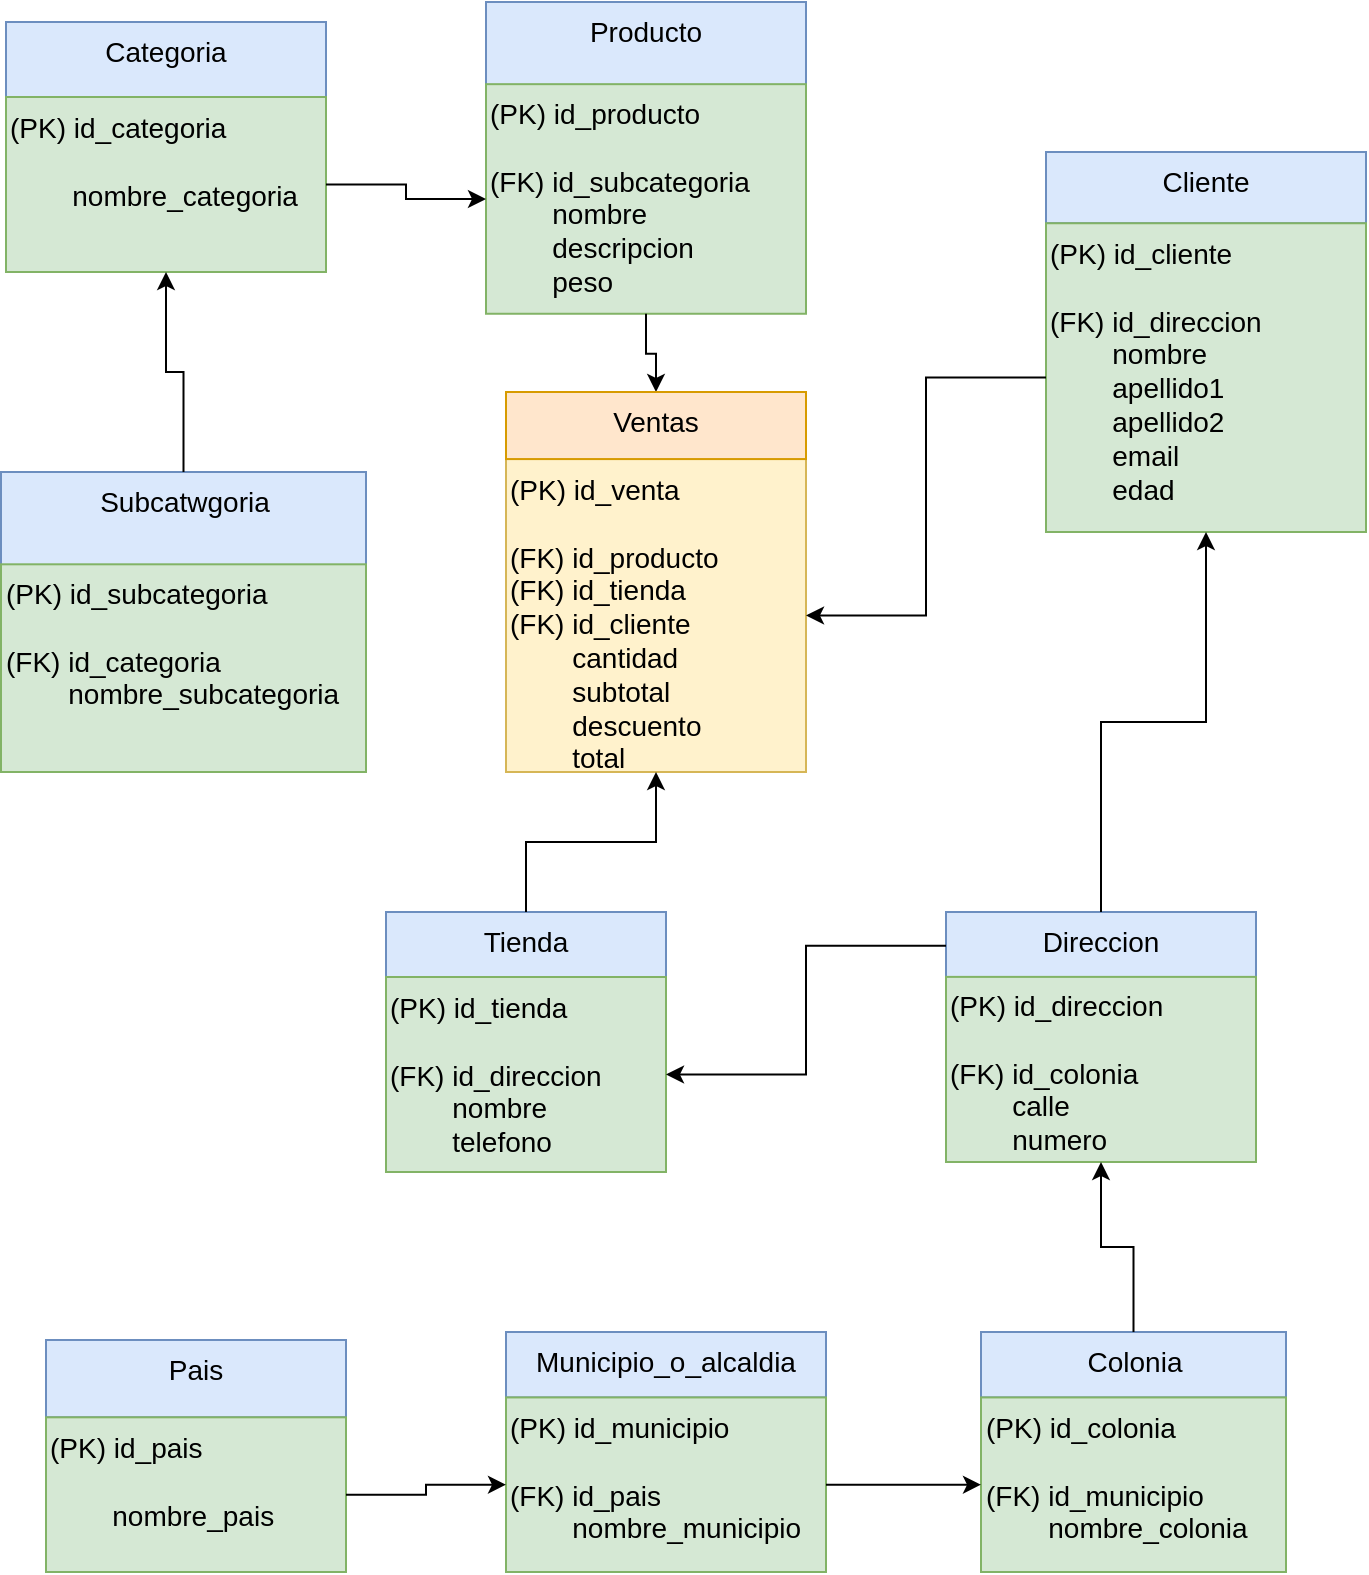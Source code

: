 <mxfile version="21.6.7" type="github">
  <diagram name="Página-1" id="fEbN7JVaxCm0Wh4aAcM7">
    <mxGraphModel dx="1702" dy="961" grid="1" gridSize="10" guides="1" tooltips="1" connect="1" arrows="1" fold="1" page="1" pageScale="1" pageWidth="827" pageHeight="1169" math="0" shadow="0">
      <root>
        <mxCell id="0" />
        <mxCell id="1" parent="0" />
        <mxCell id="IkVMxnJaaJ7MoMAmjsA5-3" value="" style="group;fontSize=14;" vertex="1" connectable="0" parent="1">
          <mxGeometry x="67.5" y="330" width="182.5" height="150" as="geometry" />
        </mxCell>
        <mxCell id="IkVMxnJaaJ7MoMAmjsA5-5" value="" style="group;fontSize=14;" vertex="1" connectable="0" parent="IkVMxnJaaJ7MoMAmjsA5-3">
          <mxGeometry width="182.5" height="150" as="geometry" />
        </mxCell>
        <mxCell id="IkVMxnJaaJ7MoMAmjsA5-1" value="Subcatwgoria" style="rounded=0;whiteSpace=wrap;html=1;fillColor=#dae8fc;strokeColor=#6c8ebf;verticalAlign=top;container=1;fontSize=14;" vertex="1" parent="IkVMxnJaaJ7MoMAmjsA5-5">
          <mxGeometry width="182.5" height="150" as="geometry" />
        </mxCell>
        <mxCell id="IkVMxnJaaJ7MoMAmjsA5-2" value="(PK) id_subcategoria&lt;br style=&quot;font-size: 14px;&quot;&gt;&lt;br style=&quot;font-size: 14px;&quot;&gt;&lt;span style=&quot;white-space: pre; font-size: 14px;&quot;&gt;(FK) id_categoria&lt;br style=&quot;font-size: 14px;&quot;&gt;&lt;/span&gt;&lt;span style=&quot;white-space: pre; font-size: 14px;&quot;&gt;&#x9;nombre_subcategoria&lt;/span&gt;" style="rounded=0;whiteSpace=wrap;html=1;fillColor=#d5e8d4;strokeColor=#82b366;align=left;verticalAlign=top;fontSize=14;" vertex="1" parent="IkVMxnJaaJ7MoMAmjsA5-5">
          <mxGeometry y="46.154" width="182.5" height="103.846" as="geometry" />
        </mxCell>
        <mxCell id="IkVMxnJaaJ7MoMAmjsA5-8" value="" style="group;fontSize=14;" vertex="1" connectable="0" parent="1">
          <mxGeometry x="70" y="105" width="160" height="125" as="geometry" />
        </mxCell>
        <mxCell id="IkVMxnJaaJ7MoMAmjsA5-6" value="Categoria" style="rounded=0;whiteSpace=wrap;html=1;fillColor=#dae8fc;strokeColor=#6c8ebf;verticalAlign=top;fontSize=14;" vertex="1" parent="IkVMxnJaaJ7MoMAmjsA5-8">
          <mxGeometry width="160.0" height="100.0" as="geometry" />
        </mxCell>
        <mxCell id="IkVMxnJaaJ7MoMAmjsA5-7" value="(PK) id_categoria&lt;br style=&quot;font-size: 14px;&quot;&gt;&lt;span style=&quot;white-space: pre; font-size: 14px;&quot;&gt;&#x9;&lt;br style=&quot;font-size: 14px;&quot;&gt;&lt;/span&gt;&lt;span style=&quot;white-space: pre; font-size: 14px;&quot;&gt;&#x9;nombre_categoria&lt;/span&gt;" style="rounded=0;whiteSpace=wrap;html=1;fillColor=#d5e8d4;strokeColor=#82b366;align=left;verticalAlign=top;fontSize=14;" vertex="1" parent="IkVMxnJaaJ7MoMAmjsA5-8">
          <mxGeometry y="37.5" width="160.0" height="87.5" as="geometry" />
        </mxCell>
        <mxCell id="IkVMxnJaaJ7MoMAmjsA5-10" value="" style="edgeStyle=orthogonalEdgeStyle;rounded=0;orthogonalLoop=1;jettySize=auto;html=1;fontSize=14;" edge="1" parent="1" source="IkVMxnJaaJ7MoMAmjsA5-1" target="IkVMxnJaaJ7MoMAmjsA5-7">
          <mxGeometry relative="1" as="geometry" />
        </mxCell>
        <mxCell id="IkVMxnJaaJ7MoMAmjsA5-13" value="" style="group;fontSize=14;" vertex="1" connectable="0" parent="1">
          <mxGeometry x="310" y="95" width="160" height="145" as="geometry" />
        </mxCell>
        <mxCell id="IkVMxnJaaJ7MoMAmjsA5-11" value="Producto" style="rounded=0;whiteSpace=wrap;html=1;fillColor=#dae8fc;strokeColor=#6c8ebf;align=center;verticalAlign=top;fontSize=14;" vertex="1" parent="IkVMxnJaaJ7MoMAmjsA5-13">
          <mxGeometry width="160" height="108.75" as="geometry" />
        </mxCell>
        <mxCell id="IkVMxnJaaJ7MoMAmjsA5-12" value="(PK) id_producto&lt;br style=&quot;font-size: 14px;&quot;&gt;&lt;br style=&quot;font-size: 14px;&quot;&gt;&lt;span style=&quot;white-space: pre; font-size: 14px;&quot;&gt;(FK) id_subcategoria&lt;br style=&quot;font-size: 14px;&quot;&gt;&lt;/span&gt;&lt;span style=&quot;white-space: pre; font-size: 14px;&quot;&gt;&#x9;nombre&lt;br style=&quot;font-size: 14px;&quot;&gt;&lt;/span&gt;&lt;span style=&quot;white-space: pre; font-size: 14px;&quot;&gt;&#x9;descripcion&lt;br style=&quot;font-size: 14px;&quot;&gt;&lt;/span&gt;&lt;span style=&quot;white-space: pre; font-size: 14px;&quot;&gt;&#x9;peso&lt;br style=&quot;font-size: 14px;&quot;&gt;&lt;br style=&quot;font-size: 14px;&quot;&gt;&lt;/span&gt;" style="rounded=0;whiteSpace=wrap;html=1;fillColor=#d5e8d4;strokeColor=#82b366;verticalAlign=top;align=left;fontSize=14;" vertex="1" parent="IkVMxnJaaJ7MoMAmjsA5-13">
          <mxGeometry y="41.083" width="160" height="114.792" as="geometry" />
        </mxCell>
        <mxCell id="IkVMxnJaaJ7MoMAmjsA5-14" value="" style="edgeStyle=orthogonalEdgeStyle;rounded=0;orthogonalLoop=1;jettySize=auto;html=1;fontSize=14;" edge="1" parent="1" source="IkVMxnJaaJ7MoMAmjsA5-7" target="IkVMxnJaaJ7MoMAmjsA5-12">
          <mxGeometry relative="1" as="geometry" />
        </mxCell>
        <mxCell id="IkVMxnJaaJ7MoMAmjsA5-21" value="" style="edgeStyle=orthogonalEdgeStyle;rounded=0;orthogonalLoop=1;jettySize=auto;html=1;fontSize=14;" edge="1" parent="1" source="IkVMxnJaaJ7MoMAmjsA5-12" target="IkVMxnJaaJ7MoMAmjsA5-15">
          <mxGeometry relative="1" as="geometry" />
        </mxCell>
        <mxCell id="IkVMxnJaaJ7MoMAmjsA5-22" value="" style="group;fontSize=14;" vertex="1" connectable="0" parent="1">
          <mxGeometry x="320" y="290" width="150" height="190" as="geometry" />
        </mxCell>
        <mxCell id="IkVMxnJaaJ7MoMAmjsA5-17" value="" style="group;fontSize=14;" vertex="1" connectable="0" parent="IkVMxnJaaJ7MoMAmjsA5-22">
          <mxGeometry width="150" height="190" as="geometry" />
        </mxCell>
        <mxCell id="IkVMxnJaaJ7MoMAmjsA5-16" value="(PK) id_venta&lt;br style=&quot;font-size: 14px;&quot;&gt;&lt;br style=&quot;font-size: 14px;&quot;&gt;(FK) id_producto&lt;br style=&quot;font-size: 14px;&quot;&gt;(FK) id_tienda&lt;br style=&quot;font-size: 14px;&quot;&gt;(FK) id_cliente&lt;br style=&quot;font-size: 14px;&quot;&gt;&lt;span style=&quot;white-space: pre; font-size: 14px;&quot;&gt;&#x9;cantidad&lt;br style=&quot;font-size: 14px;&quot;&gt;&lt;/span&gt;&lt;span style=&quot;white-space: pre; font-size: 14px;&quot;&gt;&#x9;subtotal&lt;br style=&quot;font-size: 14px;&quot;&gt;&lt;span style=&quot;white-space: pre; font-size: 14px;&quot;&gt;&#x9;descuento&lt;/span&gt;&lt;br style=&quot;font-size: 14px;&quot;&gt;&lt;/span&gt;&lt;span style=&quot;white-space: pre; font-size: 14px;&quot;&gt;&#x9;total&lt;/span&gt;" style="rounded=0;whiteSpace=wrap;html=1;align=left;verticalAlign=top;fillColor=#fff2cc;strokeColor=#d6b656;fontSize=14;" vertex="1" parent="IkVMxnJaaJ7MoMAmjsA5-17">
          <mxGeometry y="33.529" width="150" height="156.471" as="geometry" />
        </mxCell>
        <mxCell id="IkVMxnJaaJ7MoMAmjsA5-15" value="Ventas" style="rounded=0;whiteSpace=wrap;html=1;fillColor=#ffe6cc;strokeColor=#d79b00;align=center;verticalAlign=top;fontSize=14;" vertex="1" parent="IkVMxnJaaJ7MoMAmjsA5-22">
          <mxGeometry width="150" height="33.529" as="geometry" />
        </mxCell>
        <mxCell id="IkVMxnJaaJ7MoMAmjsA5-25" value="" style="group;fontSize=14;" vertex="1" connectable="0" parent="1">
          <mxGeometry x="540" y="560" width="155" height="115" as="geometry" />
        </mxCell>
        <mxCell id="IkVMxnJaaJ7MoMAmjsA5-26" value="" style="group;fontSize=14;" vertex="1" connectable="0" parent="IkVMxnJaaJ7MoMAmjsA5-25">
          <mxGeometry width="155" height="115" as="geometry" />
        </mxCell>
        <mxCell id="IkVMxnJaaJ7MoMAmjsA5-23" value="Direccion" style="rounded=0;whiteSpace=wrap;html=1;fillColor=#dae8fc;strokeColor=#6c8ebf;verticalAlign=top;fontSize=14;" vertex="1" parent="IkVMxnJaaJ7MoMAmjsA5-26">
          <mxGeometry y="-10" width="155" height="33.76" as="geometry" />
        </mxCell>
        <mxCell id="IkVMxnJaaJ7MoMAmjsA5-24" value="(PK) id_direccion&lt;br style=&quot;font-size: 14px;&quot;&gt;&lt;br style=&quot;font-size: 14px;&quot;&gt;&lt;span style=&quot;white-space: pre; font-size: 14px;&quot;&gt;(FK) id_colonia&lt;br style=&quot;font-size: 14px;&quot;&gt;&lt;/span&gt;&lt;span style=&quot;white-space: pre; font-size: 14px;&quot;&gt;&#x9;calle&lt;br style=&quot;font-size: 14px;&quot;&gt;&lt;/span&gt;&lt;span style=&quot;white-space: pre; font-size: 14px;&quot;&gt;&#x9;numero&lt;/span&gt;" style="rounded=0;whiteSpace=wrap;html=1;fillColor=#d5e8d4;strokeColor=#82b366;verticalAlign=top;align=left;fontSize=14;" vertex="1" parent="IkVMxnJaaJ7MoMAmjsA5-26">
          <mxGeometry y="22.441" width="155" height="92.559" as="geometry" />
        </mxCell>
        <mxCell id="IkVMxnJaaJ7MoMAmjsA5-30" value="" style="group;fontSize=14;" vertex="1" connectable="0" parent="1">
          <mxGeometry x="260" y="550" width="140" height="130" as="geometry" />
        </mxCell>
        <mxCell id="IkVMxnJaaJ7MoMAmjsA5-28" value="Tienda" style="rounded=0;whiteSpace=wrap;html=1;verticalAlign=top;fillColor=#dae8fc;strokeColor=#6c8ebf;fontSize=14;" vertex="1" parent="IkVMxnJaaJ7MoMAmjsA5-30">
          <mxGeometry width="140" height="32.5" as="geometry" />
        </mxCell>
        <mxCell id="IkVMxnJaaJ7MoMAmjsA5-29" value="(PK) id_tienda&lt;br style=&quot;font-size: 14px;&quot;&gt;&lt;br style=&quot;font-size: 14px;&quot;&gt;&lt;span style=&quot;white-space: pre; font-size: 14px;&quot;&gt;(FK) id_direccion&lt;br style=&quot;font-size: 14px;&quot;&gt;&lt;/span&gt;&lt;span style=&quot;white-space: pre; font-size: 14px;&quot;&gt;&#x9;nombre&lt;br style=&quot;font-size: 14px;&quot;&gt;&lt;/span&gt;&lt;span style=&quot;white-space: pre; font-size: 14px;&quot;&gt;&#x9;telefono&lt;/span&gt;" style="rounded=0;whiteSpace=wrap;html=1;fillColor=#d5e8d4;strokeColor=#82b366;verticalAlign=top;align=left;fontSize=14;" vertex="1" parent="IkVMxnJaaJ7MoMAmjsA5-30">
          <mxGeometry y="32.5" width="140" height="97.5" as="geometry" />
        </mxCell>
        <mxCell id="IkVMxnJaaJ7MoMAmjsA5-33" value="" style="edgeStyle=orthogonalEdgeStyle;rounded=0;orthogonalLoop=1;jettySize=auto;html=1;fontSize=14;" edge="1" parent="1" source="IkVMxnJaaJ7MoMAmjsA5-23" target="IkVMxnJaaJ7MoMAmjsA5-29">
          <mxGeometry relative="1" as="geometry" />
        </mxCell>
        <mxCell id="IkVMxnJaaJ7MoMAmjsA5-36" value="" style="group;fontSize=14;" vertex="1" connectable="0" parent="1">
          <mxGeometry x="590" y="170" width="160" height="190" as="geometry" />
        </mxCell>
        <mxCell id="IkVMxnJaaJ7MoMAmjsA5-34" value="Cliente" style="rounded=0;whiteSpace=wrap;html=1;verticalAlign=top;fillColor=#dae8fc;strokeColor=#6c8ebf;fontSize=14;" vertex="1" parent="IkVMxnJaaJ7MoMAmjsA5-36">
          <mxGeometry width="160" height="35.625" as="geometry" />
        </mxCell>
        <mxCell id="IkVMxnJaaJ7MoMAmjsA5-35" value="(PK) id_cliente&lt;br style=&quot;font-size: 14px;&quot;&gt;&lt;br style=&quot;font-size: 14px;&quot;&gt;&lt;span style=&quot;white-space: pre; font-size: 14px;&quot;&gt;(FK) id_direccion&lt;br style=&quot;font-size: 14px;&quot;&gt;&lt;span style=&quot;white-space: pre; font-size: 14px;&quot;&gt;&#x9;nombre&lt;br style=&quot;font-size: 14px;&quot;&gt;&lt;/span&gt;&lt;span style=&quot;white-space: pre; font-size: 14px;&quot;&gt;&#x9;apellido1&lt;br style=&quot;font-size: 14px;&quot;&gt;&lt;/span&gt;&lt;span style=&quot;white-space: pre; font-size: 14px;&quot;&gt;&#x9;apellido2&lt;br style=&quot;font-size: 14px;&quot;&gt;&lt;/span&gt;&lt;span style=&quot;white-space: pre; font-size: 14px;&quot;&gt;&#x9;email&lt;br style=&quot;font-size: 14px;&quot;&gt;&lt;/span&gt;&lt;span style=&quot;white-space: pre; font-size: 14px;&quot;&gt;&#x9;edad&lt;/span&gt;&lt;br style=&quot;font-size: 14px;&quot;&gt;&lt;/span&gt;" style="rounded=0;whiteSpace=wrap;html=1;fillColor=#d5e8d4;strokeColor=#82b366;verticalAlign=top;align=left;fontSize=14;" vertex="1" parent="IkVMxnJaaJ7MoMAmjsA5-36">
          <mxGeometry y="35.625" width="160" height="154.375" as="geometry" />
        </mxCell>
        <mxCell id="IkVMxnJaaJ7MoMAmjsA5-37" value="" style="edgeStyle=orthogonalEdgeStyle;rounded=0;orthogonalLoop=1;jettySize=auto;html=1;fontSize=14;" edge="1" parent="1" source="IkVMxnJaaJ7MoMAmjsA5-35" target="IkVMxnJaaJ7MoMAmjsA5-16">
          <mxGeometry relative="1" as="geometry" />
        </mxCell>
        <mxCell id="IkVMxnJaaJ7MoMAmjsA5-40" value="" style="edgeStyle=orthogonalEdgeStyle;rounded=0;orthogonalLoop=1;jettySize=auto;html=1;fontSize=14;" edge="1" parent="1" source="IkVMxnJaaJ7MoMAmjsA5-23" target="IkVMxnJaaJ7MoMAmjsA5-35">
          <mxGeometry relative="1" as="geometry" />
        </mxCell>
        <mxCell id="IkVMxnJaaJ7MoMAmjsA5-41" value="" style="edgeStyle=orthogonalEdgeStyle;rounded=0;orthogonalLoop=1;jettySize=auto;html=1;fontSize=14;" edge="1" parent="1" source="IkVMxnJaaJ7MoMAmjsA5-28" target="IkVMxnJaaJ7MoMAmjsA5-16">
          <mxGeometry relative="1" as="geometry" />
        </mxCell>
        <mxCell id="IkVMxnJaaJ7MoMAmjsA5-46" value="" style="group;fontSize=14;" vertex="1" connectable="0" parent="1">
          <mxGeometry x="557.5" y="760" width="152.5" height="120" as="geometry" />
        </mxCell>
        <mxCell id="IkVMxnJaaJ7MoMAmjsA5-43" value="Colonia" style="rounded=0;whiteSpace=wrap;html=1;verticalAlign=top;fillColor=#dae8fc;strokeColor=#6c8ebf;fontSize=14;" vertex="1" parent="IkVMxnJaaJ7MoMAmjsA5-46">
          <mxGeometry width="152.5" height="32.727" as="geometry" />
        </mxCell>
        <mxCell id="IkVMxnJaaJ7MoMAmjsA5-45" value="(PK) id_colonia&lt;br style=&quot;font-size: 14px;&quot;&gt;&lt;br style=&quot;font-size: 14px;&quot;&gt;(FK) id_municipio&lt;br style=&quot;font-size: 14px;&quot;&gt;&lt;span style=&quot;white-space: pre; font-size: 14px;&quot;&gt;&#x9;nombre_colonia&lt;/span&gt;" style="rounded=0;whiteSpace=wrap;html=1;fillColor=#d5e8d4;strokeColor=#82b366;verticalAlign=top;align=left;fontSize=14;" vertex="1" parent="IkVMxnJaaJ7MoMAmjsA5-46">
          <mxGeometry y="32.727" width="152.5" height="87.273" as="geometry" />
        </mxCell>
        <mxCell id="IkVMxnJaaJ7MoMAmjsA5-47" value="" style="edgeStyle=orthogonalEdgeStyle;rounded=0;orthogonalLoop=1;jettySize=auto;html=1;fontSize=14;" edge="1" parent="1" source="IkVMxnJaaJ7MoMAmjsA5-43" target="IkVMxnJaaJ7MoMAmjsA5-24">
          <mxGeometry relative="1" as="geometry" />
        </mxCell>
        <mxCell id="IkVMxnJaaJ7MoMAmjsA5-50" value="" style="group;fontSize=14;" vertex="1" connectable="0" parent="1">
          <mxGeometry x="320" y="760" width="160" height="120" as="geometry" />
        </mxCell>
        <mxCell id="IkVMxnJaaJ7MoMAmjsA5-48" value="Municipio_o_alcaldia" style="rounded=0;whiteSpace=wrap;html=1;verticalAlign=top;fillColor=#dae8fc;strokeColor=#6c8ebf;fontSize=14;" vertex="1" parent="IkVMxnJaaJ7MoMAmjsA5-50">
          <mxGeometry width="160" height="32.727" as="geometry" />
        </mxCell>
        <mxCell id="IkVMxnJaaJ7MoMAmjsA5-49" value="(PK) id_municipio&lt;br style=&quot;font-size: 14px;&quot;&gt;&lt;br style=&quot;font-size: 14px;&quot;&gt;&lt;span style=&quot;white-space: pre; font-size: 14px;&quot;&gt;(FK) id_pais&lt;br style=&quot;font-size: 14px;&quot;&gt;&lt;/span&gt;&lt;span style=&quot;white-space: pre; font-size: 14px;&quot;&gt;&#x9;nombre_municipio&lt;/span&gt;" style="rounded=0;whiteSpace=wrap;html=1;fillColor=#d5e8d4;strokeColor=#82b366;verticalAlign=top;align=left;fontSize=14;" vertex="1" parent="IkVMxnJaaJ7MoMAmjsA5-50">
          <mxGeometry y="32.727" width="160" height="87.273" as="geometry" />
        </mxCell>
        <mxCell id="IkVMxnJaaJ7MoMAmjsA5-51" value="" style="edgeStyle=orthogonalEdgeStyle;rounded=0;orthogonalLoop=1;jettySize=auto;html=1;fontSize=14;" edge="1" parent="1" source="IkVMxnJaaJ7MoMAmjsA5-49" target="IkVMxnJaaJ7MoMAmjsA5-45">
          <mxGeometry relative="1" as="geometry" />
        </mxCell>
        <mxCell id="IkVMxnJaaJ7MoMAmjsA5-54" value="" style="group;fontSize=14;" vertex="1" connectable="0" parent="1">
          <mxGeometry x="90" y="764" width="150" height="116" as="geometry" />
        </mxCell>
        <mxCell id="IkVMxnJaaJ7MoMAmjsA5-52" value="Pais" style="rounded=0;whiteSpace=wrap;html=1;fillColor=#dae8fc;strokeColor=#6c8ebf;verticalAlign=top;fontSize=14;" vertex="1" parent="IkVMxnJaaJ7MoMAmjsA5-54">
          <mxGeometry width="150" height="38.667" as="geometry" />
        </mxCell>
        <mxCell id="IkVMxnJaaJ7MoMAmjsA5-53" value="(PK) id_pais&lt;br style=&quot;font-size: 14px;&quot;&gt;&lt;span style=&quot;white-space: pre; font-size: 14px;&quot;&gt;&#x9;&lt;br style=&quot;font-size: 14px;&quot;&gt;&lt;/span&gt;&lt;span style=&quot;white-space: pre; font-size: 14px;&quot;&gt;&#x9;nombre_pais&lt;/span&gt;" style="rounded=0;whiteSpace=wrap;html=1;align=left;verticalAlign=top;fillColor=#d5e8d4;strokeColor=#82b366;fontSize=14;" vertex="1" parent="IkVMxnJaaJ7MoMAmjsA5-54">
          <mxGeometry y="38.667" width="150" height="77.333" as="geometry" />
        </mxCell>
        <mxCell id="IkVMxnJaaJ7MoMAmjsA5-55" value="" style="edgeStyle=orthogonalEdgeStyle;rounded=0;orthogonalLoop=1;jettySize=auto;html=1;fontSize=14;" edge="1" parent="1" source="IkVMxnJaaJ7MoMAmjsA5-53" target="IkVMxnJaaJ7MoMAmjsA5-49">
          <mxGeometry relative="1" as="geometry" />
        </mxCell>
      </root>
    </mxGraphModel>
  </diagram>
</mxfile>
